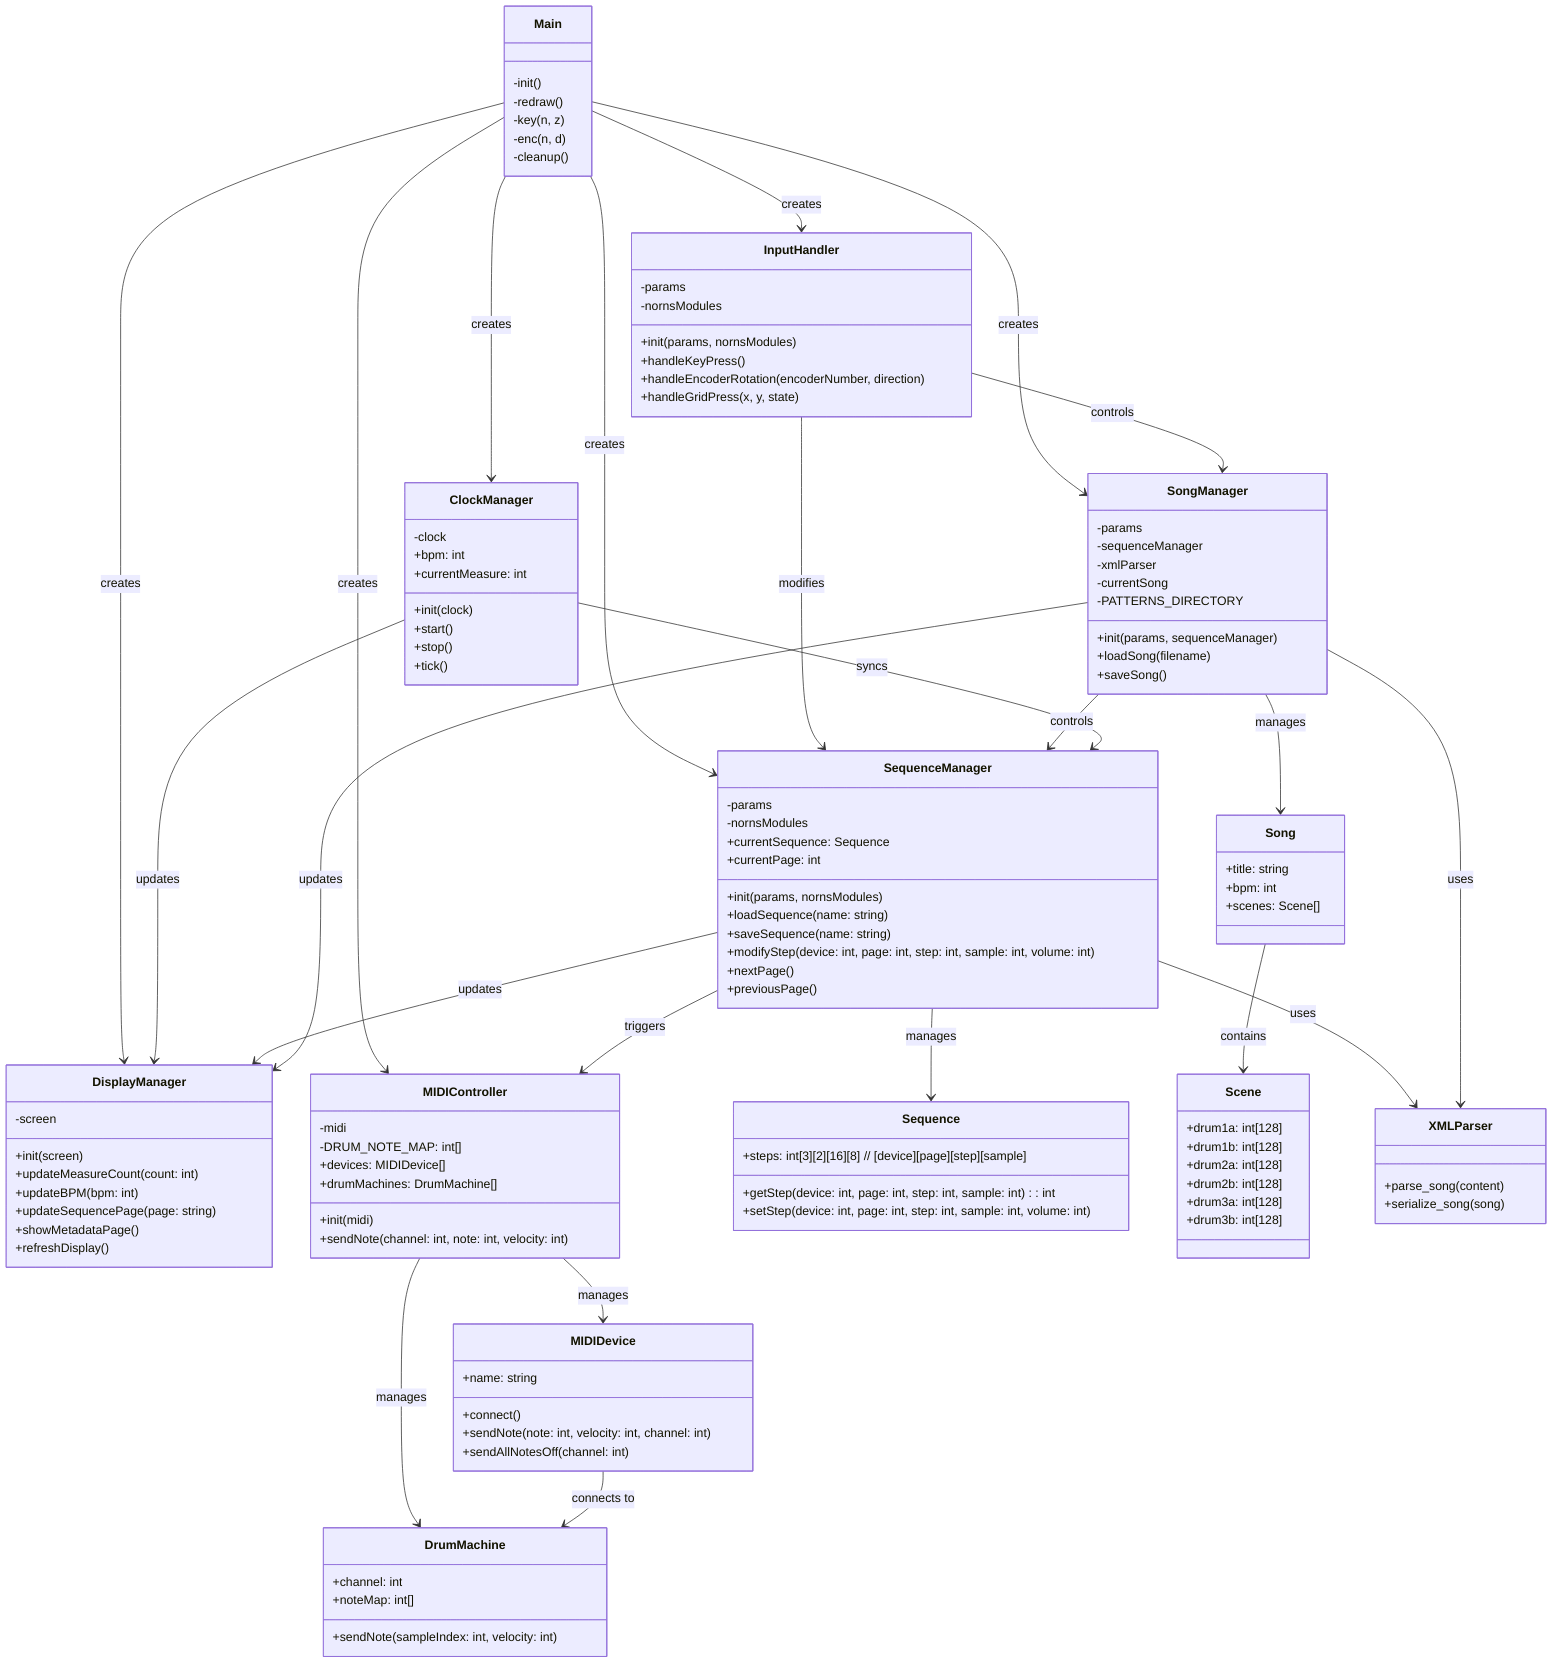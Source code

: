 classDiagram
    class Main {
        -init()
        -redraw()
        -key(n, z)
        -enc(n, d)
        -cleanup()
    }
    class ClockManager {
        -clock
        +init(clock)
        +bpm: int
        +currentMeasure: int
        +start()
        +stop()
        +tick()
    }
    class DisplayManager {
        -screen
        +init(screen)
        +updateMeasureCount(count: int)
        +updateBPM(bpm: int)
        +updateSequencePage(page: string)
        +showMetadataPage()
        +refreshDisplay()
    }
    class InputHandler {
        -params
        -nornsModules
        +init(params, nornsModules)
        +handleKeyPress()
        +handleEncoderRotation(encoderNumber, direction)
        +handleGridPress(x, y, state)
    }
    class MIDIController {
        -midi
        +init(midi)
        -DRUM_NOTE_MAP: int[]
        +sendNote(channel: int, note: int, velocity: int)
        +devices: MIDIDevice[]
        +drumMachines: DrumMachine[]
    }
    class MIDIDevice {
        +name: string
        +connect()
        +sendNote(note: int, velocity: int, channel: int)
        +sendAllNotesOff(channel: int)
    }
    class DrumMachine {
        +channel: int
        +noteMap: int[]
        +sendNote(sampleIndex: int, velocity: int)
    }
    class Sequence {
        +steps: int[3][2][16][8]  // [device][page][step][sample]
        +getStep(device: int, page: int, step: int, sample: int): int
        +setStep(device: int, page: int, step: int, sample: int, volume: int)
    }
    class SequenceManager {
        -params
        -nornsModules
        +init(params, nornsModules)
        +currentSequence: Sequence
        +currentPage: int
        +loadSequence(name: string)
        +saveSequence(name: string)
        +modifyStep(device: int, page: int, step: int, sample: int, volume: int)
        +nextPage()
        +previousPage()
    }
    class Song {
        +title: string
        +bpm: int
        +scenes: Scene[]
    }
    class Scene {
        +drum1a: int[128]
        +drum1b: int[128]
        +drum2a: int[128]
        +drum2b: int[128]
        +drum3a: int[128]
        +drum3b: int[128]
    }
    class SongManager {
        -params
        -sequenceManager
        -xmlParser
        -currentSong
        -PATTERNS_DIRECTORY
        +init(params, sequenceManager)
        +loadSong(filename)
        +saveSong()
    }
    class XMLParser {
        +parse_song(content)
        +serialize_song(song)
    }
    
    Main --> InputHandler : creates
    Main --> SequenceManager : creates
    Main --> SongManager : creates
    Main --> MIDIController : creates
    Main --> ClockManager : creates
    Main --> DisplayManager : creates
    InputHandler --> SequenceManager : modifies
    InputHandler --> SongManager : controls
    SequenceManager --> Sequence : manages
    SequenceManager --> MIDIController : triggers
    SongManager --> Song : manages
    Song --> Scene : contains
    SongManager --> SequenceManager : controls
    ClockManager --> SequenceManager : syncs
    ClockManager --> DisplayManager : updates
    SequenceManager --> DisplayManager : updates
    SongManager --> DisplayManager : updates
    SequenceManager --> XMLParser : uses
    SongManager --> XMLParser : uses
    MIDIController --> MIDIDevice : manages
    MIDIController --> DrumMachine : manages
    MIDIDevice --> DrumMachine : connects to